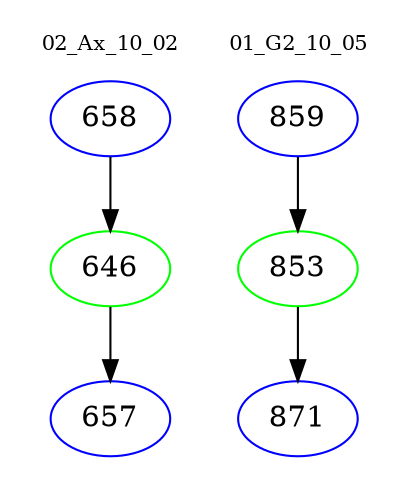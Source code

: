 digraph{
subgraph cluster_0 {
color = white
label = "02_Ax_10_02";
fontsize=10;
T0_658 [label="658", color="blue"]
T0_658 -> T0_646 [color="black"]
T0_646 [label="646", color="green"]
T0_646 -> T0_657 [color="black"]
T0_657 [label="657", color="blue"]
}
subgraph cluster_1 {
color = white
label = "01_G2_10_05";
fontsize=10;
T1_859 [label="859", color="blue"]
T1_859 -> T1_853 [color="black"]
T1_853 [label="853", color="green"]
T1_853 -> T1_871 [color="black"]
T1_871 [label="871", color="blue"]
}
}
